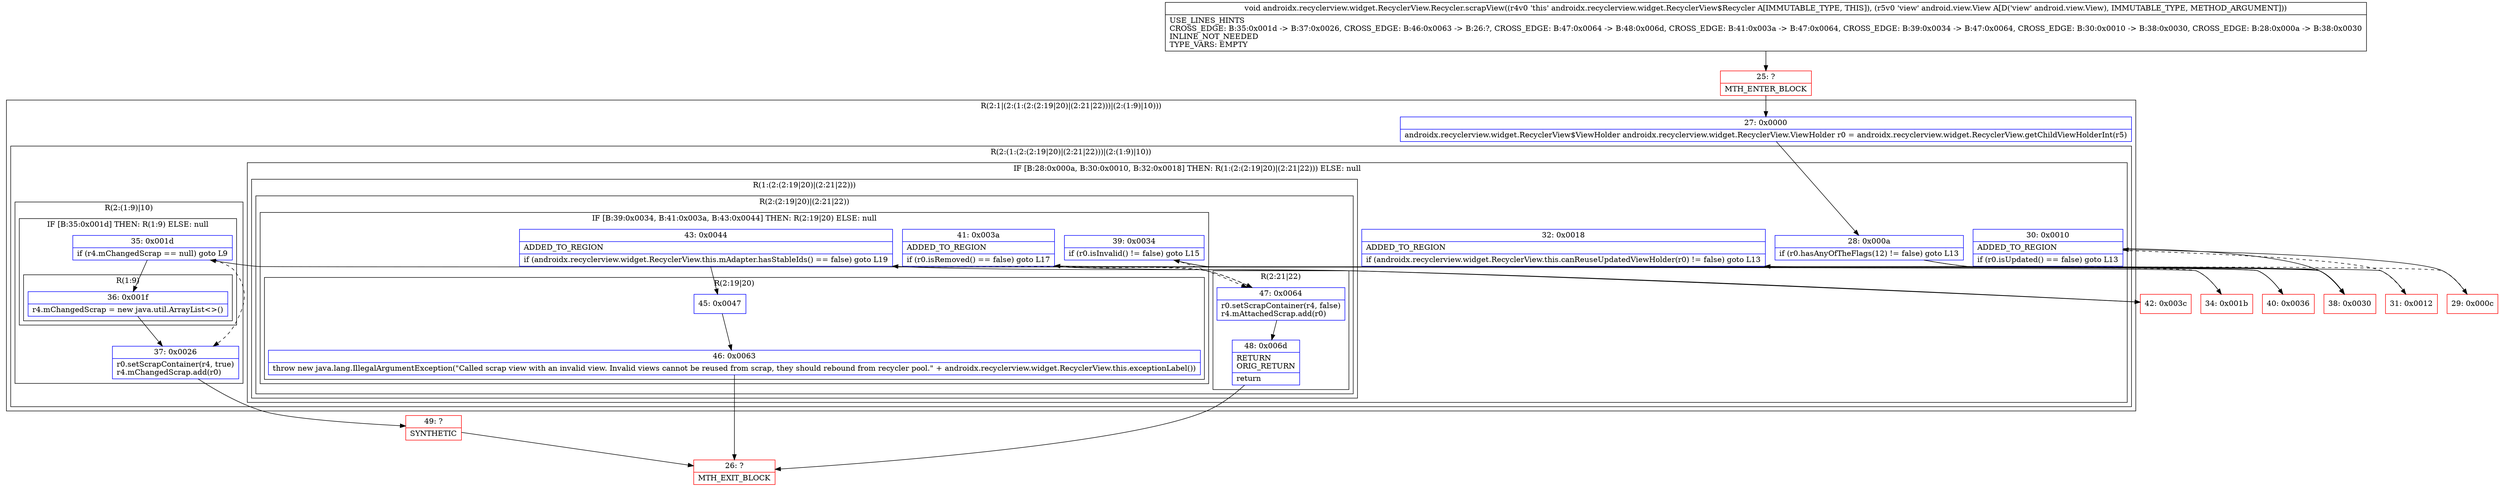 digraph "CFG forandroidx.recyclerview.widget.RecyclerView.Recycler.scrapView(Landroid\/view\/View;)V" {
subgraph cluster_Region_1157057227 {
label = "R(2:1|(2:(1:(2:(2:19|20)|(2:21|22)))|(2:(1:9)|10)))";
node [shape=record,color=blue];
Node_27 [shape=record,label="{27\:\ 0x0000|androidx.recyclerview.widget.RecyclerView$ViewHolder androidx.recyclerview.widget.RecyclerView.ViewHolder r0 = androidx.recyclerview.widget.RecyclerView.getChildViewHolderInt(r5)\l}"];
subgraph cluster_Region_149019628 {
label = "R(2:(1:(2:(2:19|20)|(2:21|22)))|(2:(1:9)|10))";
node [shape=record,color=blue];
subgraph cluster_IfRegion_967742299 {
label = "IF [B:28:0x000a, B:30:0x0010, B:32:0x0018] THEN: R(1:(2:(2:19|20)|(2:21|22))) ELSE: null";
node [shape=record,color=blue];
Node_28 [shape=record,label="{28\:\ 0x000a|if (r0.hasAnyOfTheFlags(12) != false) goto L13\l}"];
Node_30 [shape=record,label="{30\:\ 0x0010|ADDED_TO_REGION\l|if (r0.isUpdated() == false) goto L13\l}"];
Node_32 [shape=record,label="{32\:\ 0x0018|ADDED_TO_REGION\l|if (androidx.recyclerview.widget.RecyclerView.this.canReuseUpdatedViewHolder(r0) != false) goto L13\l}"];
subgraph cluster_Region_876269105 {
label = "R(1:(2:(2:19|20)|(2:21|22)))";
node [shape=record,color=blue];
subgraph cluster_Region_2006330024 {
label = "R(2:(2:19|20)|(2:21|22))";
node [shape=record,color=blue];
subgraph cluster_IfRegion_248934202 {
label = "IF [B:39:0x0034, B:41:0x003a, B:43:0x0044] THEN: R(2:19|20) ELSE: null";
node [shape=record,color=blue];
Node_39 [shape=record,label="{39\:\ 0x0034|if (r0.isInvalid() != false) goto L15\l}"];
Node_41 [shape=record,label="{41\:\ 0x003a|ADDED_TO_REGION\l|if (r0.isRemoved() == false) goto L17\l}"];
Node_43 [shape=record,label="{43\:\ 0x0044|ADDED_TO_REGION\l|if (androidx.recyclerview.widget.RecyclerView.this.mAdapter.hasStableIds() == false) goto L19\l}"];
subgraph cluster_Region_1771218154 {
label = "R(2:19|20)";
node [shape=record,color=blue];
Node_45 [shape=record,label="{45\:\ 0x0047}"];
Node_46 [shape=record,label="{46\:\ 0x0063|throw new java.lang.IllegalArgumentException(\"Called scrap view with an invalid view. Invalid views cannot be reused from scrap, they should rebound from recycler pool.\" + androidx.recyclerview.widget.RecyclerView.this.exceptionLabel())\l}"];
}
}
subgraph cluster_Region_870259071 {
label = "R(2:21|22)";
node [shape=record,color=blue];
Node_47 [shape=record,label="{47\:\ 0x0064|r0.setScrapContainer(r4, false)\lr4.mAttachedScrap.add(r0)\l}"];
Node_48 [shape=record,label="{48\:\ 0x006d|RETURN\lORIG_RETURN\l|return\l}"];
}
}
}
}
subgraph cluster_Region_1291889885 {
label = "R(2:(1:9)|10)";
node [shape=record,color=blue];
subgraph cluster_IfRegion_1873423503 {
label = "IF [B:35:0x001d] THEN: R(1:9) ELSE: null";
node [shape=record,color=blue];
Node_35 [shape=record,label="{35\:\ 0x001d|if (r4.mChangedScrap == null) goto L9\l}"];
subgraph cluster_Region_218311693 {
label = "R(1:9)";
node [shape=record,color=blue];
Node_36 [shape=record,label="{36\:\ 0x001f|r4.mChangedScrap = new java.util.ArrayList\<\>()\l}"];
}
}
Node_37 [shape=record,label="{37\:\ 0x0026|r0.setScrapContainer(r4, true)\lr4.mChangedScrap.add(r0)\l}"];
}
}
}
Node_25 [shape=record,color=red,label="{25\:\ ?|MTH_ENTER_BLOCK\l}"];
Node_29 [shape=record,color=red,label="{29\:\ 0x000c}"];
Node_31 [shape=record,color=red,label="{31\:\ 0x0012}"];
Node_34 [shape=record,color=red,label="{34\:\ 0x001b}"];
Node_49 [shape=record,color=red,label="{49\:\ ?|SYNTHETIC\l}"];
Node_26 [shape=record,color=red,label="{26\:\ ?|MTH_EXIT_BLOCK\l}"];
Node_38 [shape=record,color=red,label="{38\:\ 0x0030}"];
Node_40 [shape=record,color=red,label="{40\:\ 0x0036}"];
Node_42 [shape=record,color=red,label="{42\:\ 0x003c}"];
MethodNode[shape=record,label="{void androidx.recyclerview.widget.RecyclerView.Recycler.scrapView((r4v0 'this' androidx.recyclerview.widget.RecyclerView$Recycler A[IMMUTABLE_TYPE, THIS]), (r5v0 'view' android.view.View A[D('view' android.view.View), IMMUTABLE_TYPE, METHOD_ARGUMENT]))  | USE_LINES_HINTS\lCROSS_EDGE: B:35:0x001d \-\> B:37:0x0026, CROSS_EDGE: B:46:0x0063 \-\> B:26:?, CROSS_EDGE: B:47:0x0064 \-\> B:48:0x006d, CROSS_EDGE: B:41:0x003a \-\> B:47:0x0064, CROSS_EDGE: B:39:0x0034 \-\> B:47:0x0064, CROSS_EDGE: B:30:0x0010 \-\> B:38:0x0030, CROSS_EDGE: B:28:0x000a \-\> B:38:0x0030\lINLINE_NOT_NEEDED\lTYPE_VARS: EMPTY\l}"];
MethodNode -> Node_25;Node_27 -> Node_28;
Node_28 -> Node_29[style=dashed];
Node_28 -> Node_38;
Node_30 -> Node_31[style=dashed];
Node_30 -> Node_38;
Node_32 -> Node_34[style=dashed];
Node_32 -> Node_38;
Node_39 -> Node_40;
Node_39 -> Node_47[style=dashed];
Node_41 -> Node_42;
Node_41 -> Node_47[style=dashed];
Node_43 -> Node_45;
Node_43 -> Node_47[style=dashed];
Node_45 -> Node_46;
Node_46 -> Node_26;
Node_47 -> Node_48;
Node_48 -> Node_26;
Node_35 -> Node_36;
Node_35 -> Node_37[style=dashed];
Node_36 -> Node_37;
Node_37 -> Node_49;
Node_25 -> Node_27;
Node_29 -> Node_30;
Node_31 -> Node_32;
Node_34 -> Node_35;
Node_49 -> Node_26;
Node_38 -> Node_39;
Node_40 -> Node_41;
Node_42 -> Node_43;
}

